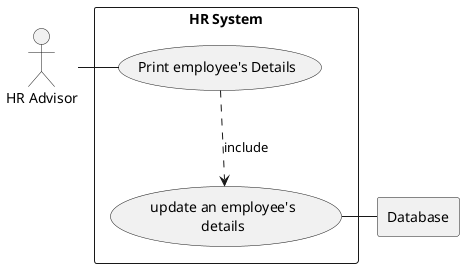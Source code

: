 @startuml

actor HR as "HR Advisor"

rectangle Database

rectangle "HR System" {
    usecase UC4 as "Print employee's Details"

    usecase UCa as "update an employee's
    details"

    HR - UC4
    UC4 ..> UCa : include
    UCa - Database
}

@enduml